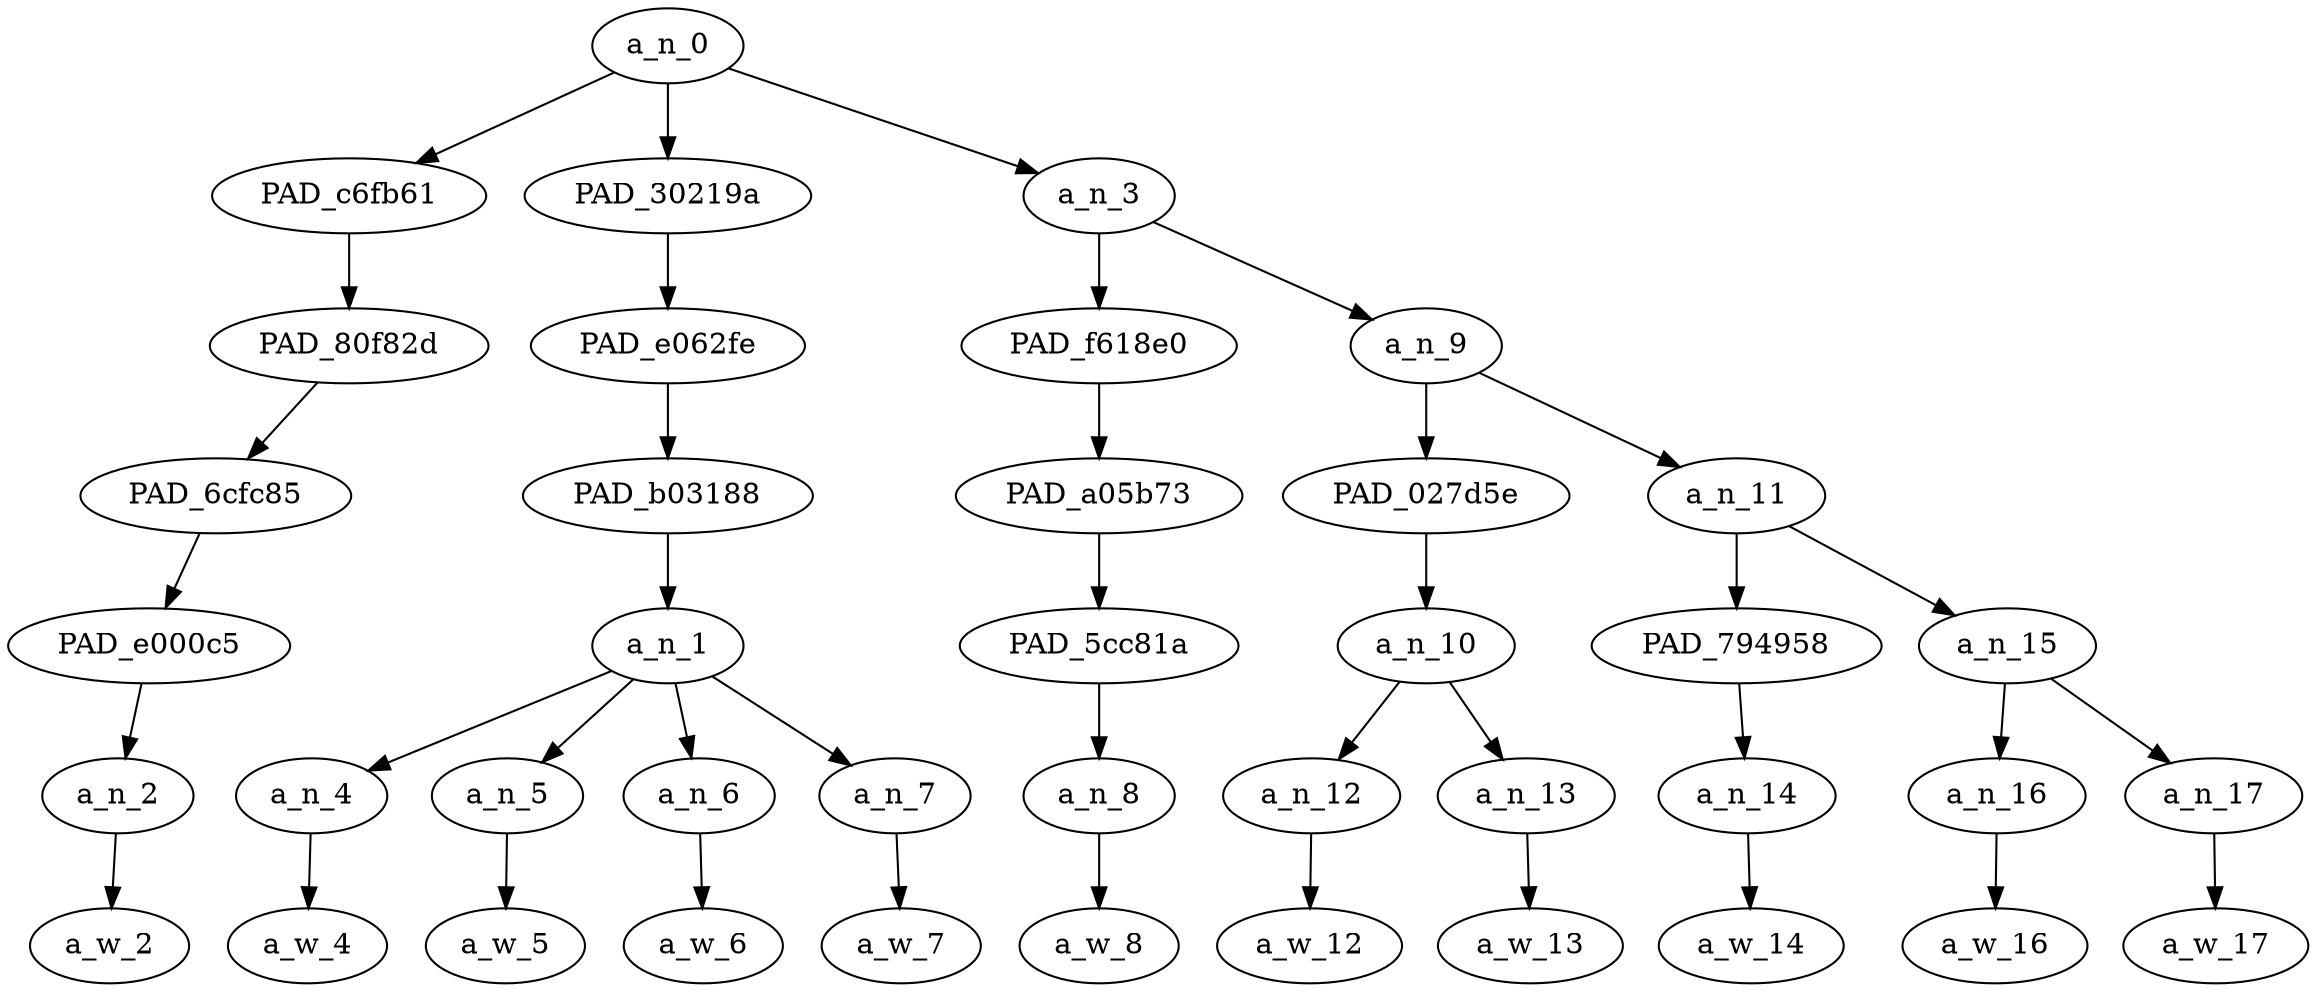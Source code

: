 strict digraph "" {
	a_n_0	[div_dir=-1,
		index=0,
		level=6,
		pos="3.9375,6!",
		text_span="[0, 1, 2, 3, 4, 5, 6, 7, 8, 9, 10]",
		value=1.00000001];
	PAD_c6fb61	[div_dir=1,
		index=1,
		level=5,
		pos="4.0,5!",
		text_span="[4]",
		value=0.06575056];
	a_n_0 -> PAD_c6fb61;
	PAD_30219a	[div_dir=-1,
		index=0,
		level=5,
		pos="1.5,5!",
		text_span="[0, 1, 2, 3]",
		value=0.58862500];
	a_n_0 -> PAD_30219a;
	a_n_3	[div_dir=-1,
		index=2,
		level=5,
		pos="6.3125,5!",
		text_span="[5, 6, 7, 8, 9, 10]",
		value=0.34546053];
	a_n_0 -> a_n_3;
	PAD_80f82d	[div_dir=1,
		index=1,
		level=4,
		pos="4.0,4!",
		text_span="[4]",
		value=0.06575056];
	PAD_c6fb61 -> PAD_80f82d;
	PAD_6cfc85	[div_dir=1,
		index=1,
		level=3,
		pos="4.0,3!",
		text_span="[4]",
		value=0.06575056];
	PAD_80f82d -> PAD_6cfc85;
	PAD_e000c5	[div_dir=1,
		index=1,
		level=2,
		pos="4.0,2!",
		text_span="[4]",
		value=0.06575056];
	PAD_6cfc85 -> PAD_e000c5;
	a_n_2	[div_dir=1,
		index=4,
		level=1,
		pos="4.0,1!",
		text_span="[4]",
		value=0.06575056];
	PAD_e000c5 -> a_n_2;
	a_w_2	[div_dir=0,
		index=4,
		level=0,
		pos="4,0!",
		text_span="[4]",
		value=ke];
	a_n_2 -> a_w_2;
	PAD_e062fe	[div_dir=-1,
		index=0,
		level=4,
		pos="1.5,4!",
		text_span="[0, 1, 2, 3]",
		value=0.58862500];
	PAD_30219a -> PAD_e062fe;
	PAD_b03188	[div_dir=-1,
		index=0,
		level=3,
		pos="1.5,3!",
		text_span="[0, 1, 2, 3]",
		value=0.58862500];
	PAD_e062fe -> PAD_b03188;
	a_n_1	[div_dir=-1,
		index=0,
		level=2,
		pos="1.5,2!",
		text_span="[0, 1, 2, 3]",
		value=0.58862500];
	PAD_b03188 -> a_n_1;
	a_n_4	[div_dir=1,
		index=0,
		level=1,
		pos="0.0,1!",
		text_span="[0]",
		value=0.03558383];
	a_n_1 -> a_n_4;
	a_n_5	[div_dir=1,
		index=1,
		level=1,
		pos="1.0,1!",
		text_span="[1]",
		value=0.06464652];
	a_n_1 -> a_n_5;
	a_n_6	[div_dir=1,
		index=2,
		level=1,
		pos="2.0,1!",
		text_span="[2]",
		value=0.08773884];
	a_n_1 -> a_n_6;
	a_n_7	[div_dir=-1,
		index=3,
		level=1,
		pos="3.0,1!",
		text_span="[3]",
		value=0.40049909];
	a_n_1 -> a_n_7;
	a_w_4	[div_dir=0,
		index=0,
		level=0,
		pos="0,0!",
		text_span="[0]",
		value=that];
	a_n_4 -> a_w_4;
	a_w_5	[div_dir=0,
		index=1,
		level=0,
		pos="1,0!",
		text_span="[1]",
		value=girl];
	a_n_5 -> a_w_5;
	a_w_6	[div_dir=0,
		index=2,
		level=0,
		pos="2,0!",
		text_span="[2]",
		value=o];
	a_n_6 -> a_w_6;
	a_w_7	[div_dir=0,
		index=3,
		level=0,
		pos="3,0!",
		text_span="[3]",
		value=jewa];
	a_n_7 -> a_w_7;
	PAD_f618e0	[div_dir=-1,
		index=2,
		level=4,
		pos="5.0,4!",
		text_span="[5]",
		value=0.10427126];
	a_n_3 -> PAD_f618e0;
	a_n_9	[div_dir=-1,
		index=3,
		level=4,
		pos="7.625,4!",
		text_span="[6, 7, 8, 9, 10]",
		value=0.24107866];
	a_n_3 -> a_n_9;
	PAD_a05b73	[div_dir=-1,
		index=2,
		level=3,
		pos="5.0,3!",
		text_span="[5]",
		value=0.10427126];
	PAD_f618e0 -> PAD_a05b73;
	PAD_5cc81a	[div_dir=-1,
		index=2,
		level=2,
		pos="5.0,2!",
		text_span="[5]",
		value=0.10427126];
	PAD_a05b73 -> PAD_5cc81a;
	a_n_8	[div_dir=-1,
		index=5,
		level=1,
		pos="5.0,1!",
		text_span="[5]",
		value=0.10427126];
	PAD_5cc81a -> a_n_8;
	a_w_8	[div_dir=0,
		index=5,
		level=0,
		pos="5,0!",
		text_span="[5]",
		value=enged];
	a_n_8 -> a_w_8;
	PAD_027d5e	[div_dir=1,
		index=3,
		level=3,
		pos="6.5,3!",
		text_span="[6, 7]",
		value=0.06530241];
	a_n_9 -> PAD_027d5e;
	a_n_11	[div_dir=-1,
		index=4,
		level=3,
		pos="8.75,3!",
		text_span="[8, 9, 10]",
		value=0.17567554];
	a_n_9 -> a_n_11;
	a_n_10	[div_dir=1,
		index=3,
		level=2,
		pos="6.5,2!",
		text_span="[6, 7]",
		value=0.06530241];
	PAD_027d5e -> a_n_10;
	a_n_12	[div_dir=1,
		index=6,
		level=1,
		pos="6.0,1!",
		text_span="[6]",
		value=0.03331259];
	a_n_10 -> a_n_12;
	a_n_13	[div_dir=1,
		index=7,
		level=1,
		pos="7.0,1!",
		text_span="[7]",
		value=0.03185763];
	a_n_10 -> a_n_13;
	a_w_12	[div_dir=0,
		index=6,
		level=0,
		pos="6,0!",
		text_span="[6]",
		value=her];
	a_n_12 -> a_w_12;
	a_w_13	[div_dir=0,
		index=7,
		level=0,
		pos="7,0!",
		text_span="[7]",
		value=way];
	a_n_13 -> a_w_13;
	PAD_794958	[div_dir=1,
		index=4,
		level=2,
		pos="8.0,2!",
		text_span="[8]",
		value=0.02844351];
	a_n_11 -> PAD_794958;
	a_n_15	[div_dir=-1,
		index=5,
		level=2,
		pos="9.5,2!",
		text_span="[9, 10]",
		value=0.14698586];
	a_n_11 -> a_n_15;
	a_n_14	[div_dir=1,
		index=8,
		level=1,
		pos="8.0,1!",
		text_span="[8]",
		value=0.02844351];
	PAD_794958 -> a_n_14;
	a_w_14	[div_dir=0,
		index=8,
		level=0,
		pos="8,0!",
		text_span="[8]",
		value=to];
	a_n_14 -> a_w_14;
	a_n_16	[div_dir=-1,
		index=9,
		level=1,
		pos="9.0,1!",
		text_span="[9]",
		value=0.08445403];
	a_n_15 -> a_n_16;
	a_n_17	[div_dir=-1,
		index=10,
		level=1,
		pos="10.0,1!",
		text_span="[10]",
		value=0.06213969];
	a_n_15 -> a_n_17;
	a_w_16	[div_dir=0,
		index=9,
		level=0,
		pos="9,0!",
		text_span="[9]",
		value=twitter];
	a_n_16 -> a_w_16;
	a_w_17	[div_dir=0,
		index=10,
		level=0,
		pos="10,0!",
		text_span="[10]",
		value=verification];
	a_n_17 -> a_w_17;
}
